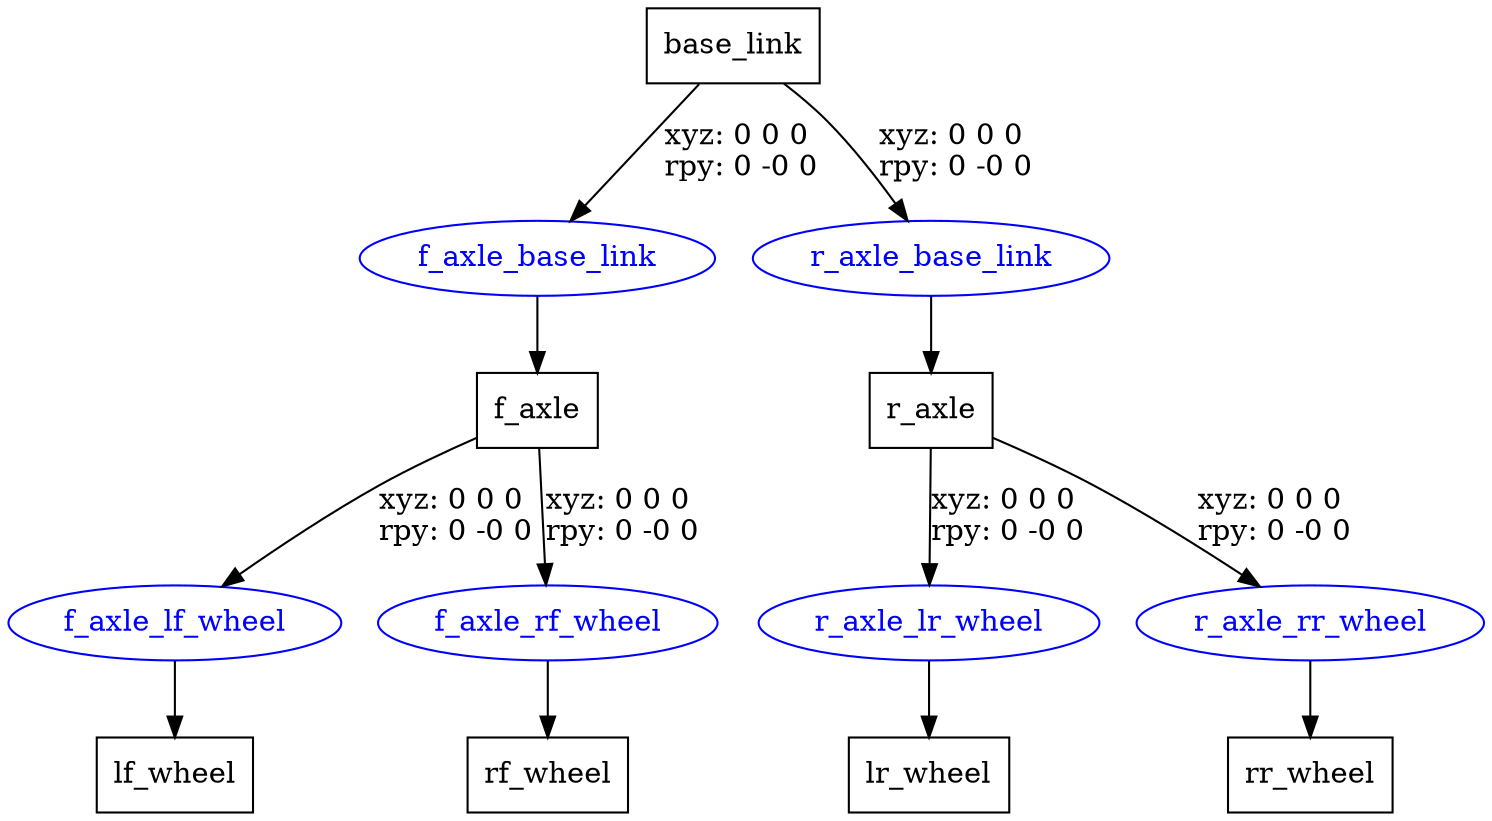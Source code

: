 digraph G {
node [shape=box];
"base_link" [label="base_link"];
"f_axle" [label="f_axle"];
"lf_wheel" [label="lf_wheel"];
"rf_wheel" [label="rf_wheel"];
"r_axle" [label="r_axle"];
"lr_wheel" [label="lr_wheel"];
"rr_wheel" [label="rr_wheel"];
node [shape=ellipse, color=blue, fontcolor=blue];
"base_link" -> "f_axle_base_link" [label="xyz: 0 0 0 \nrpy: 0 -0 0"]
"f_axle_base_link" -> "f_axle"
"f_axle" -> "f_axle_lf_wheel" [label="xyz: 0 0 0 \nrpy: 0 -0 0"]
"f_axle_lf_wheel" -> "lf_wheel"
"f_axle" -> "f_axle_rf_wheel" [label="xyz: 0 0 0 \nrpy: 0 -0 0"]
"f_axle_rf_wheel" -> "rf_wheel"
"base_link" -> "r_axle_base_link" [label="xyz: 0 0 0 \nrpy: 0 -0 0"]
"r_axle_base_link" -> "r_axle"
"r_axle" -> "r_axle_lr_wheel" [label="xyz: 0 0 0 \nrpy: 0 -0 0"]
"r_axle_lr_wheel" -> "lr_wheel"
"r_axle" -> "r_axle_rr_wheel" [label="xyz: 0 0 0 \nrpy: 0 -0 0"]
"r_axle_rr_wheel" -> "rr_wheel"
}
